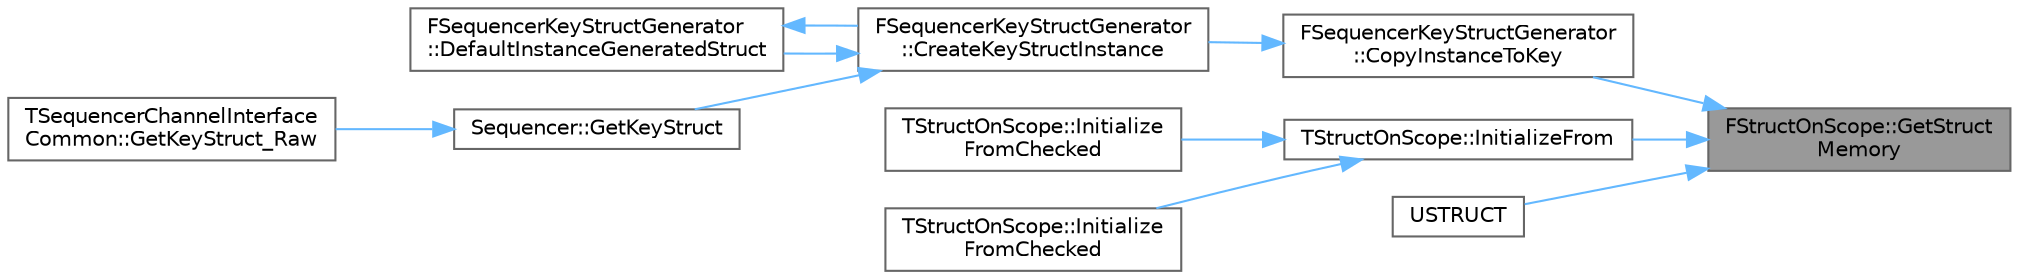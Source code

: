 digraph "FStructOnScope::GetStructMemory"
{
 // INTERACTIVE_SVG=YES
 // LATEX_PDF_SIZE
  bgcolor="transparent";
  edge [fontname=Helvetica,fontsize=10,labelfontname=Helvetica,labelfontsize=10];
  node [fontname=Helvetica,fontsize=10,shape=box,height=0.2,width=0.4];
  rankdir="RL";
  Node1 [id="Node000001",label="FStructOnScope::GetStruct\lMemory",height=0.2,width=0.4,color="gray40", fillcolor="grey60", style="filled", fontcolor="black",tooltip=" "];
  Node1 -> Node2 [id="edge1_Node000001_Node000002",dir="back",color="steelblue1",style="solid",tooltip=" "];
  Node2 [id="Node000002",label="FSequencerKeyStructGenerator\l::CopyInstanceToKey",height=0.2,width=0.4,color="grey40", fillcolor="white", style="filled",URL="$d2/dc3/classFSequencerKeyStructGenerator.html#aa5655091a2d0f821f58ee76137cb42c2",tooltip="Applies reflected values from the key struct instance back into the channel, called on user-interacti..."];
  Node2 -> Node3 [id="edge2_Node000002_Node000003",dir="back",color="steelblue1",style="solid",tooltip=" "];
  Node3 [id="Node000003",label="FSequencerKeyStructGenerator\l::CreateKeyStructInstance",height=0.2,width=0.4,color="grey40", fillcolor="white", style="filled",URL="$d2/dc3/classFSequencerKeyStructGenerator.html#a1618b8838a9dc26bb67e013efb07b491",tooltip="Create a new struct instance using the specified channel and key handles."];
  Node3 -> Node4 [id="edge3_Node000003_Node000004",dir="back",color="steelblue1",style="solid",tooltip=" "];
  Node4 [id="Node000004",label="FSequencerKeyStructGenerator\l::DefaultInstanceGeneratedStruct",height=0.2,width=0.4,color="grey40", fillcolor="white", style="filled",URL="$d2/dc3/classFSequencerKeyStructGenerator.html#ae874670d1a38a0171fd72104a009b0d6",tooltip="Create a new generated key struct by reflecting array properties with 'KeyTimes' and 'KeyValues' meta..."];
  Node4 -> Node3 [id="edge4_Node000004_Node000003",dir="back",color="steelblue1",style="solid",tooltip=" "];
  Node3 -> Node5 [id="edge5_Node000003_Node000005",dir="back",color="steelblue1",style="solid",tooltip=" "];
  Node5 [id="Node000005",label="Sequencer::GetKeyStruct",height=0.2,width=0.4,color="grey40", fillcolor="white", style="filled",URL="$d5/dd3/namespaceSequencer.html#ab95181de79e2f7534f3e325f7ef5ec30",tooltip="Get a transient key structure that can be added to a details panel to enable editing of a single key."];
  Node5 -> Node6 [id="edge6_Node000005_Node000006",dir="back",color="steelblue1",style="solid",tooltip=" "];
  Node6 [id="Node000006",label="TSequencerChannelInterface\lCommon::GetKeyStruct_Raw",height=0.2,width=0.4,color="grey40", fillcolor="white", style="filled",URL="$da/dae/structTSequencerChannelInterfaceCommon.html#acedcea4f20069dd159255a9e34d118ca",tooltip="Get an editable key struct for the specified key."];
  Node1 -> Node7 [id="edge7_Node000001_Node000007",dir="back",color="steelblue1",style="solid",tooltip=" "];
  Node7 [id="Node000007",label="TStructOnScope::InitializeFrom",height=0.2,width=0.4,color="grey40", fillcolor="white", style="filled",URL="$d1/d04/classTStructOnScope.html#a31557bed3bf8b5039a3c46d45a516df0",tooltip="Initialize the TStructOnScope from a FStructOnScope containing data that derives from T @params InOth..."];
  Node7 -> Node8 [id="edge8_Node000007_Node000008",dir="back",color="steelblue1",style="solid",tooltip=" "];
  Node8 [id="Node000008",label="TStructOnScope::Initialize\lFromChecked",height=0.2,width=0.4,color="grey40", fillcolor="white", style="filled",URL="$d1/d04/classTStructOnScope.html#abfae4e75d982ab45f44b430c02a00d74",tooltip="Initialize the TStructOnScope from a FStructOnScope containing data that derives from T @params InOth..."];
  Node7 -> Node9 [id="edge9_Node000007_Node000009",dir="back",color="steelblue1",style="solid",tooltip=" "];
  Node9 [id="Node000009",label="TStructOnScope::Initialize\lFromChecked",height=0.2,width=0.4,color="grey40", fillcolor="white", style="filled",URL="$d1/d04/classTStructOnScope.html#a92bb368aadf6b79b5a9aad3696f73c8c",tooltip="Initialize the TStructOnScope from a FStructOnScope containing data that derives from T @params InOth..."];
  Node1 -> Node10 [id="edge10_Node000001_Node000010",dir="back",color="steelblue1",style="solid",tooltip=" "];
  Node10 [id="Node000010",label="USTRUCT",height=0.2,width=0.4,color="grey40", fillcolor="white", style="filled",URL="$da/d1e/RigVMController_8h.html#a4558cd60b8b0826778d5b6e4d86eb8d3",tooltip=" "];
}
